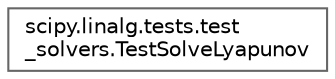 digraph "Graphical Class Hierarchy"
{
 // LATEX_PDF_SIZE
  bgcolor="transparent";
  edge [fontname=Helvetica,fontsize=10,labelfontname=Helvetica,labelfontsize=10];
  node [fontname=Helvetica,fontsize=10,shape=box,height=0.2,width=0.4];
  rankdir="LR";
  Node0 [id="Node000000",label="scipy.linalg.tests.test\l_solvers.TestSolveLyapunov",height=0.2,width=0.4,color="grey40", fillcolor="white", style="filled",URL="$d6/daa/classscipy_1_1linalg_1_1tests_1_1test__solvers_1_1TestSolveLyapunov.html",tooltip=" "];
}
